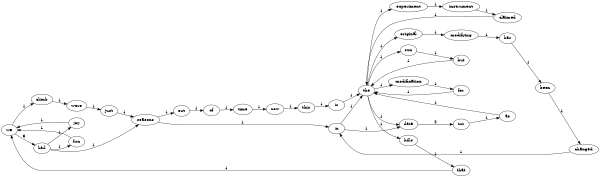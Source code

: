 digraph G {
size = "4,4";
rankdir = LR;
we[shape = ellipse, width = 0.75, height = 0.5, color = black];
had[shape = ellipse, width = 0.75, height = 0.5, color = black];
joy[shape = ellipse, width = 0.75, height = 0.5, color = black];
fun[shape = ellipse, width = 0.75, height = 0.5, color = black];
seasons[shape = ellipse, width = 0.75, height = 0.5, color = black];
in[shape = ellipse, width = 0.75, height = 0.5, color = black];
the[shape = ellipse, width = 0.75, height = 0.5, color = black];
sun[shape = ellipse, width = 0.75, height = 0.5, color = black];
but[shape = ellipse, width = 0.75, height = 0.5, color = black];
hills[shape = ellipse, width = 0.75, height = 0.5, color = black];
that[shape = ellipse, width = 0.75, height = 0.5, color = black];
climb[shape = ellipse, width = 0.75, height = 0.5, color = black];
were[shape = ellipse, width = 0.75, height = 0.5, color = black];
just[shape = ellipse, width = 0.75, height = 0.5, color = black];
out[shape = ellipse, width = 0.75, height = 0.5, color = black];
of[shape = ellipse, width = 0.75, height = 0.5, color = black];
time[shape = ellipse, width = 0.75, height = 0.5, color = black];
now[shape = ellipse, width = 0.75, height = 0.5, color = black];
this[shape = ellipse, width = 0.75, height = 0.5, color = black];
is[shape = ellipse, width = 0.75, height = 0.5, color = black];
modification[shape = ellipse, width = 0.75, height = 0.5, color = black];
for[shape = ellipse, width = 0.75, height = 0.5, color = black];
data[shape = ellipse, width = 0.75, height = 0.5, color = black];
txt[shape = ellipse, width = 0.75, height = 0.5, color = black];
as[shape = ellipse, width = 0.75, height = 0.5, color = black];
experiment[shape = ellipse, width = 0.75, height = 0.5, color = black];
instrument[shape = ellipse, width = 0.75, height = 0.5, color = black];
claimed[shape = ellipse, width = 0.75, height = 0.5, color = black];
original[shape = ellipse, width = 0.75, height = 0.5, color = black];
modifying[shape = ellipse, width = 0.75, height = 0.5, color = black];
has[shape = ellipse, width = 0.75, height = 0.5, color = black];
been[shape = ellipse, width = 0.75, height = 0.5, color = black];
changed[shape = ellipse, width = 0.75, height = 0.5, color = black];
we -> had [label = 3, color = black];
we -> climb [label = 1, color = black];
had -> joy [label = 1, color = black];
had -> fun [label = 1, color = black];
had -> seasons [label = 1, color = black];
joy -> we [label = 1, color = black];
fun -> we [label = 1, color = black];
seasons -> in [label = 1, color = black];
seasons -> out [label = 1, color = black];
in -> the [label = 1, color = black];
in -> data [label = 1, color = black];
the -> sun [label = 1, color = black];
the -> hills [label = 1, color = black];
the -> modification [label = 1, color = black];
the -> data [label = 1, color = black];
the -> experiment [label = 1, color = black];
the -> original [label = 1, color = black];
sun -> but [label = 1, color = black];
but -> the [label = 1, color = black];
hills -> that [label = 1, color = black];
that -> we [label = 1, color = black];
climb -> were [label = 1, color = black];
were -> just [label = 1, color = black];
just -> seasons [label = 1, color = black];
out -> of [label = 1, color = black];
of -> time [label = 1, color = black];
time -> now [label = 1, color = black];
now -> this [label = 1, color = black];
this -> is [label = 1, color = black];
is -> the [label = 1, color = black];
modification -> for [label = 1, color = black];
for -> the [label = 1, color = black];
data -> txt [label = 2, color = black];
txt -> as [label = 1, color = black];
as -> the [label = 1, color = black];
experiment -> instrument [label = 1, color = black];
instrument -> claimed [label = 1, color = black];
claimed -> the [label = 1, color = black];
original -> modifying [label = 1, color = black];
modifying -> has [label = 1, color = black];
has -> been [label = 1, color = black];
been -> changed [label = 1, color = black];
changed -> in [label = 1, color = black];
}
